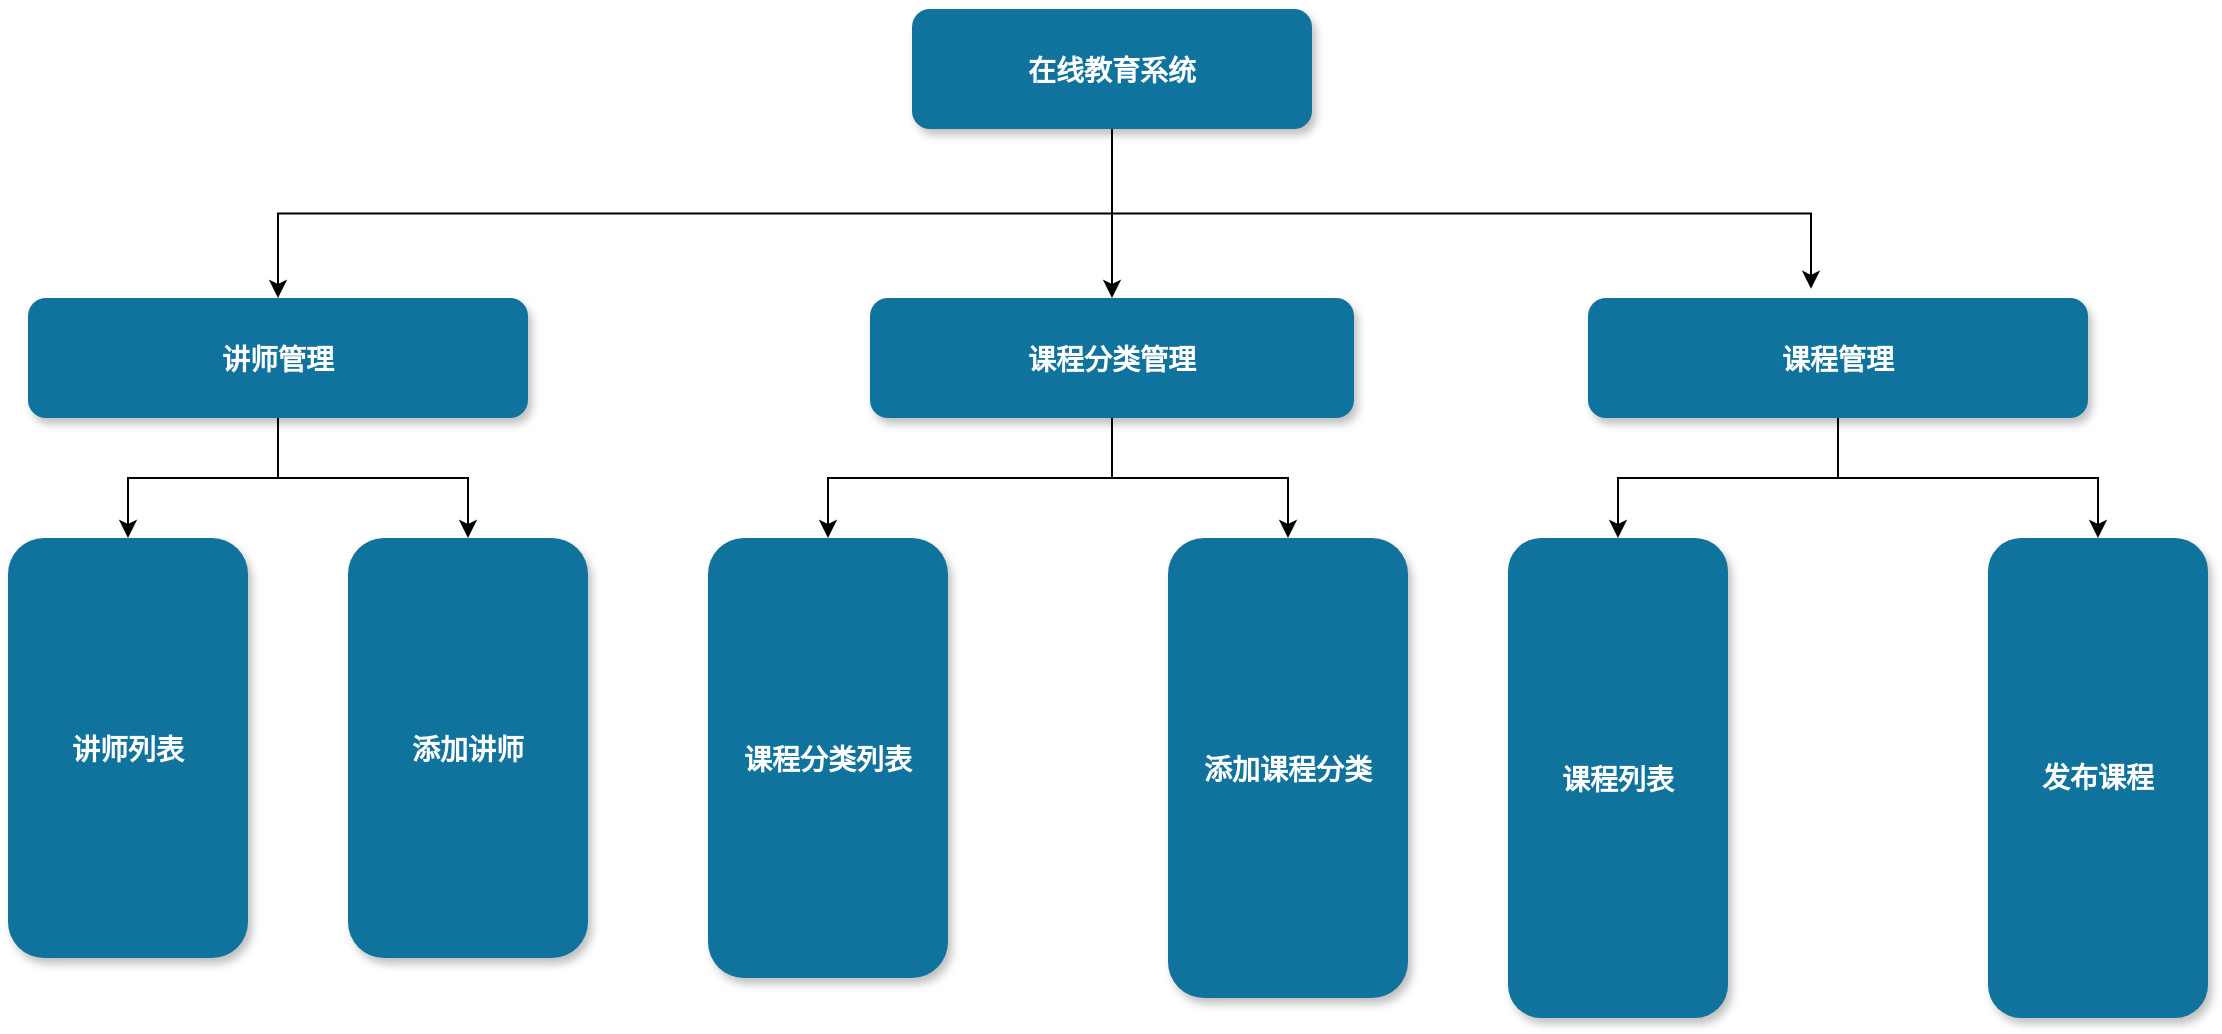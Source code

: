 <mxfile version="18.2.0" type="device"><diagram name="Page-1" id="97916047-d0de-89f5-080d-49f4d83e522f"><mxGraphModel dx="1303" dy="780" grid="1" gridSize="10" guides="1" tooltips="1" connect="1" arrows="1" fold="1" page="1" pageScale="1.5" pageWidth="827" pageHeight="1169" background="none" math="0" shadow="0"><root><mxCell id="0"/><mxCell id="1" parent="0"/><mxCell id="SSdQ8Gc7mexmqPb9xrJp-66" style="edgeStyle=orthogonalEdgeStyle;rounded=0;orthogonalLoop=1;jettySize=auto;html=1;exitX=0.5;exitY=1;exitDx=0;exitDy=0;entryX=0.5;entryY=0;entryDx=0;entryDy=0;" parent="1" source="2" target="SSdQ8Gc7mexmqPb9xrJp-62" edge="1"><mxGeometry relative="1" as="geometry"/></mxCell><mxCell id="SSdQ8Gc7mexmqPb9xrJp-70" style="edgeStyle=orthogonalEdgeStyle;rounded=0;orthogonalLoop=1;jettySize=auto;html=1;exitX=0.5;exitY=1;exitDx=0;exitDy=0;entryX=0.446;entryY=-0.077;entryDx=0;entryDy=0;entryPerimeter=0;" parent="1" source="2" target="SSdQ8Gc7mexmqPb9xrJp-69" edge="1"><mxGeometry relative="1" as="geometry"/></mxCell><mxCell id="SSdQ8Gc7mexmqPb9xrJp-71" style="edgeStyle=orthogonalEdgeStyle;rounded=0;orthogonalLoop=1;jettySize=auto;html=1;exitX=0.5;exitY=1;exitDx=0;exitDy=0;entryX=0.5;entryY=0;entryDx=0;entryDy=0;" parent="1" source="2" target="SSdQ8Gc7mexmqPb9xrJp-57" edge="1"><mxGeometry relative="1" as="geometry"/></mxCell><mxCell id="2" value="在线教育系统" style="rounded=1;fillColor=#10739E;strokeColor=none;shadow=1;gradientColor=none;fontStyle=1;fontColor=#FFFFFF;fontSize=14;" parent="1" vertex="1"><mxGeometry x="672" y="205.5" width="200" height="60" as="geometry"/></mxCell><mxCell id="SSdQ8Gc7mexmqPb9xrJp-61" style="edgeStyle=orthogonalEdgeStyle;rounded=0;orthogonalLoop=1;jettySize=auto;html=1;exitX=0.5;exitY=1;exitDx=0;exitDy=0;entryX=0.5;entryY=0;entryDx=0;entryDy=0;" parent="1" source="SSdQ8Gc7mexmqPb9xrJp-57" target="SSdQ8Gc7mexmqPb9xrJp-58" edge="1"><mxGeometry relative="1" as="geometry"/></mxCell><mxCell id="SSdQ8Gc7mexmqPb9xrJp-63" style="edgeStyle=orthogonalEdgeStyle;rounded=0;orthogonalLoop=1;jettySize=auto;html=1;exitX=0.5;exitY=1;exitDx=0;exitDy=0;entryX=0.5;entryY=0;entryDx=0;entryDy=0;" parent="1" source="SSdQ8Gc7mexmqPb9xrJp-57" target="SSdQ8Gc7mexmqPb9xrJp-59" edge="1"><mxGeometry relative="1" as="geometry"/></mxCell><mxCell id="SSdQ8Gc7mexmqPb9xrJp-57" value="讲师管理" style="rounded=1;fillColor=#10739E;strokeColor=none;shadow=1;gradientColor=none;fontStyle=1;fontColor=#FFFFFF;fontSize=14;" parent="1" vertex="1"><mxGeometry x="230" y="350" width="250" height="60" as="geometry"/></mxCell><mxCell id="SSdQ8Gc7mexmqPb9xrJp-58" value="添加讲师" style="rounded=1;fillColor=#10739E;strokeColor=none;shadow=1;gradientColor=none;fontStyle=1;fontColor=#FFFFFF;fontSize=14;" parent="1" vertex="1"><mxGeometry x="390" y="470" width="120" height="210" as="geometry"/></mxCell><mxCell id="SSdQ8Gc7mexmqPb9xrJp-59" value="讲师列表" style="rounded=1;fillColor=#10739E;strokeColor=none;shadow=1;gradientColor=none;fontStyle=1;fontColor=#FFFFFF;fontSize=14;align=center;verticalAlign=middle;" parent="1" vertex="1"><mxGeometry x="220" y="470" width="120" height="210" as="geometry"/></mxCell><mxCell id="SSdQ8Gc7mexmqPb9xrJp-67" style="edgeStyle=orthogonalEdgeStyle;rounded=0;orthogonalLoop=1;jettySize=auto;html=1;exitX=0.5;exitY=1;exitDx=0;exitDy=0;entryX=0.5;entryY=0;entryDx=0;entryDy=0;" parent="1" source="SSdQ8Gc7mexmqPb9xrJp-62" target="SSdQ8Gc7mexmqPb9xrJp-64" edge="1"><mxGeometry relative="1" as="geometry"/></mxCell><mxCell id="SSdQ8Gc7mexmqPb9xrJp-68" style="edgeStyle=orthogonalEdgeStyle;rounded=0;orthogonalLoop=1;jettySize=auto;html=1;exitX=0.5;exitY=1;exitDx=0;exitDy=0;entryX=0.5;entryY=0;entryDx=0;entryDy=0;" parent="1" source="SSdQ8Gc7mexmqPb9xrJp-62" target="SSdQ8Gc7mexmqPb9xrJp-65" edge="1"><mxGeometry relative="1" as="geometry"/></mxCell><mxCell id="SSdQ8Gc7mexmqPb9xrJp-62" value="课程分类管理" style="rounded=1;fillColor=#10739E;strokeColor=none;shadow=1;gradientColor=none;fontStyle=1;fontColor=#FFFFFF;fontSize=14;" parent="1" vertex="1"><mxGeometry x="651" y="350" width="242" height="60" as="geometry"/></mxCell><mxCell id="SSdQ8Gc7mexmqPb9xrJp-64" value="课程分类列表" style="rounded=1;fillColor=#10739E;strokeColor=none;shadow=1;gradientColor=none;fontStyle=1;fontColor=#FFFFFF;fontSize=14;" parent="1" vertex="1"><mxGeometry x="570" y="470" width="120" height="220" as="geometry"/></mxCell><mxCell id="SSdQ8Gc7mexmqPb9xrJp-65" value="添加课程分类" style="rounded=1;fillColor=#10739E;strokeColor=none;shadow=1;gradientColor=none;fontStyle=1;fontColor=#FFFFFF;fontSize=14;" parent="1" vertex="1"><mxGeometry x="800" y="470" width="120" height="230" as="geometry"/></mxCell><mxCell id="SSdQ8Gc7mexmqPb9xrJp-73" value="" style="edgeStyle=orthogonalEdgeStyle;rounded=0;orthogonalLoop=1;jettySize=auto;html=1;" parent="1" source="SSdQ8Gc7mexmqPb9xrJp-69" target="SSdQ8Gc7mexmqPb9xrJp-72" edge="1"><mxGeometry relative="1" as="geometry"/></mxCell><mxCell id="SSdQ8Gc7mexmqPb9xrJp-75" value="" style="edgeStyle=orthogonalEdgeStyle;rounded=0;orthogonalLoop=1;jettySize=auto;html=1;" parent="1" source="SSdQ8Gc7mexmqPb9xrJp-69" target="SSdQ8Gc7mexmqPb9xrJp-74" edge="1"><mxGeometry relative="1" as="geometry"/></mxCell><mxCell id="SSdQ8Gc7mexmqPb9xrJp-69" value="课程管理" style="rounded=1;fillColor=#10739E;strokeColor=none;shadow=1;gradientColor=none;fontStyle=1;fontColor=#FFFFFF;fontSize=14;" parent="1" vertex="1"><mxGeometry x="1010" y="350" width="250" height="60" as="geometry"/></mxCell><mxCell id="SSdQ8Gc7mexmqPb9xrJp-72" value="课程列表" style="rounded=1;fillColor=#10739E;strokeColor=none;shadow=1;gradientColor=none;fontStyle=1;fontColor=#FFFFFF;fontSize=14;" parent="1" vertex="1"><mxGeometry x="970" y="470" width="110" height="240" as="geometry"/></mxCell><mxCell id="SSdQ8Gc7mexmqPb9xrJp-74" value="发布课程" style="whiteSpace=wrap;html=1;fontSize=14;fillColor=#10739E;strokeColor=none;fontColor=#FFFFFF;rounded=1;shadow=1;gradientColor=none;fontStyle=1;" parent="1" vertex="1"><mxGeometry x="1210" y="470" width="110" height="240" as="geometry"/></mxCell></root></mxGraphModel></diagram></mxfile>